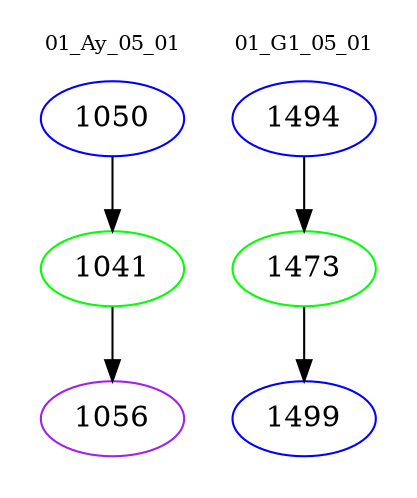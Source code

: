 digraph{
subgraph cluster_0 {
color = white
label = "01_Ay_05_01";
fontsize=10;
T0_1050 [label="1050", color="blue"]
T0_1050 -> T0_1041 [color="black"]
T0_1041 [label="1041", color="green"]
T0_1041 -> T0_1056 [color="black"]
T0_1056 [label="1056", color="purple"]
}
subgraph cluster_1 {
color = white
label = "01_G1_05_01";
fontsize=10;
T1_1494 [label="1494", color="blue"]
T1_1494 -> T1_1473 [color="black"]
T1_1473 [label="1473", color="green"]
T1_1473 -> T1_1499 [color="black"]
T1_1499 [label="1499", color="blue"]
}
}
